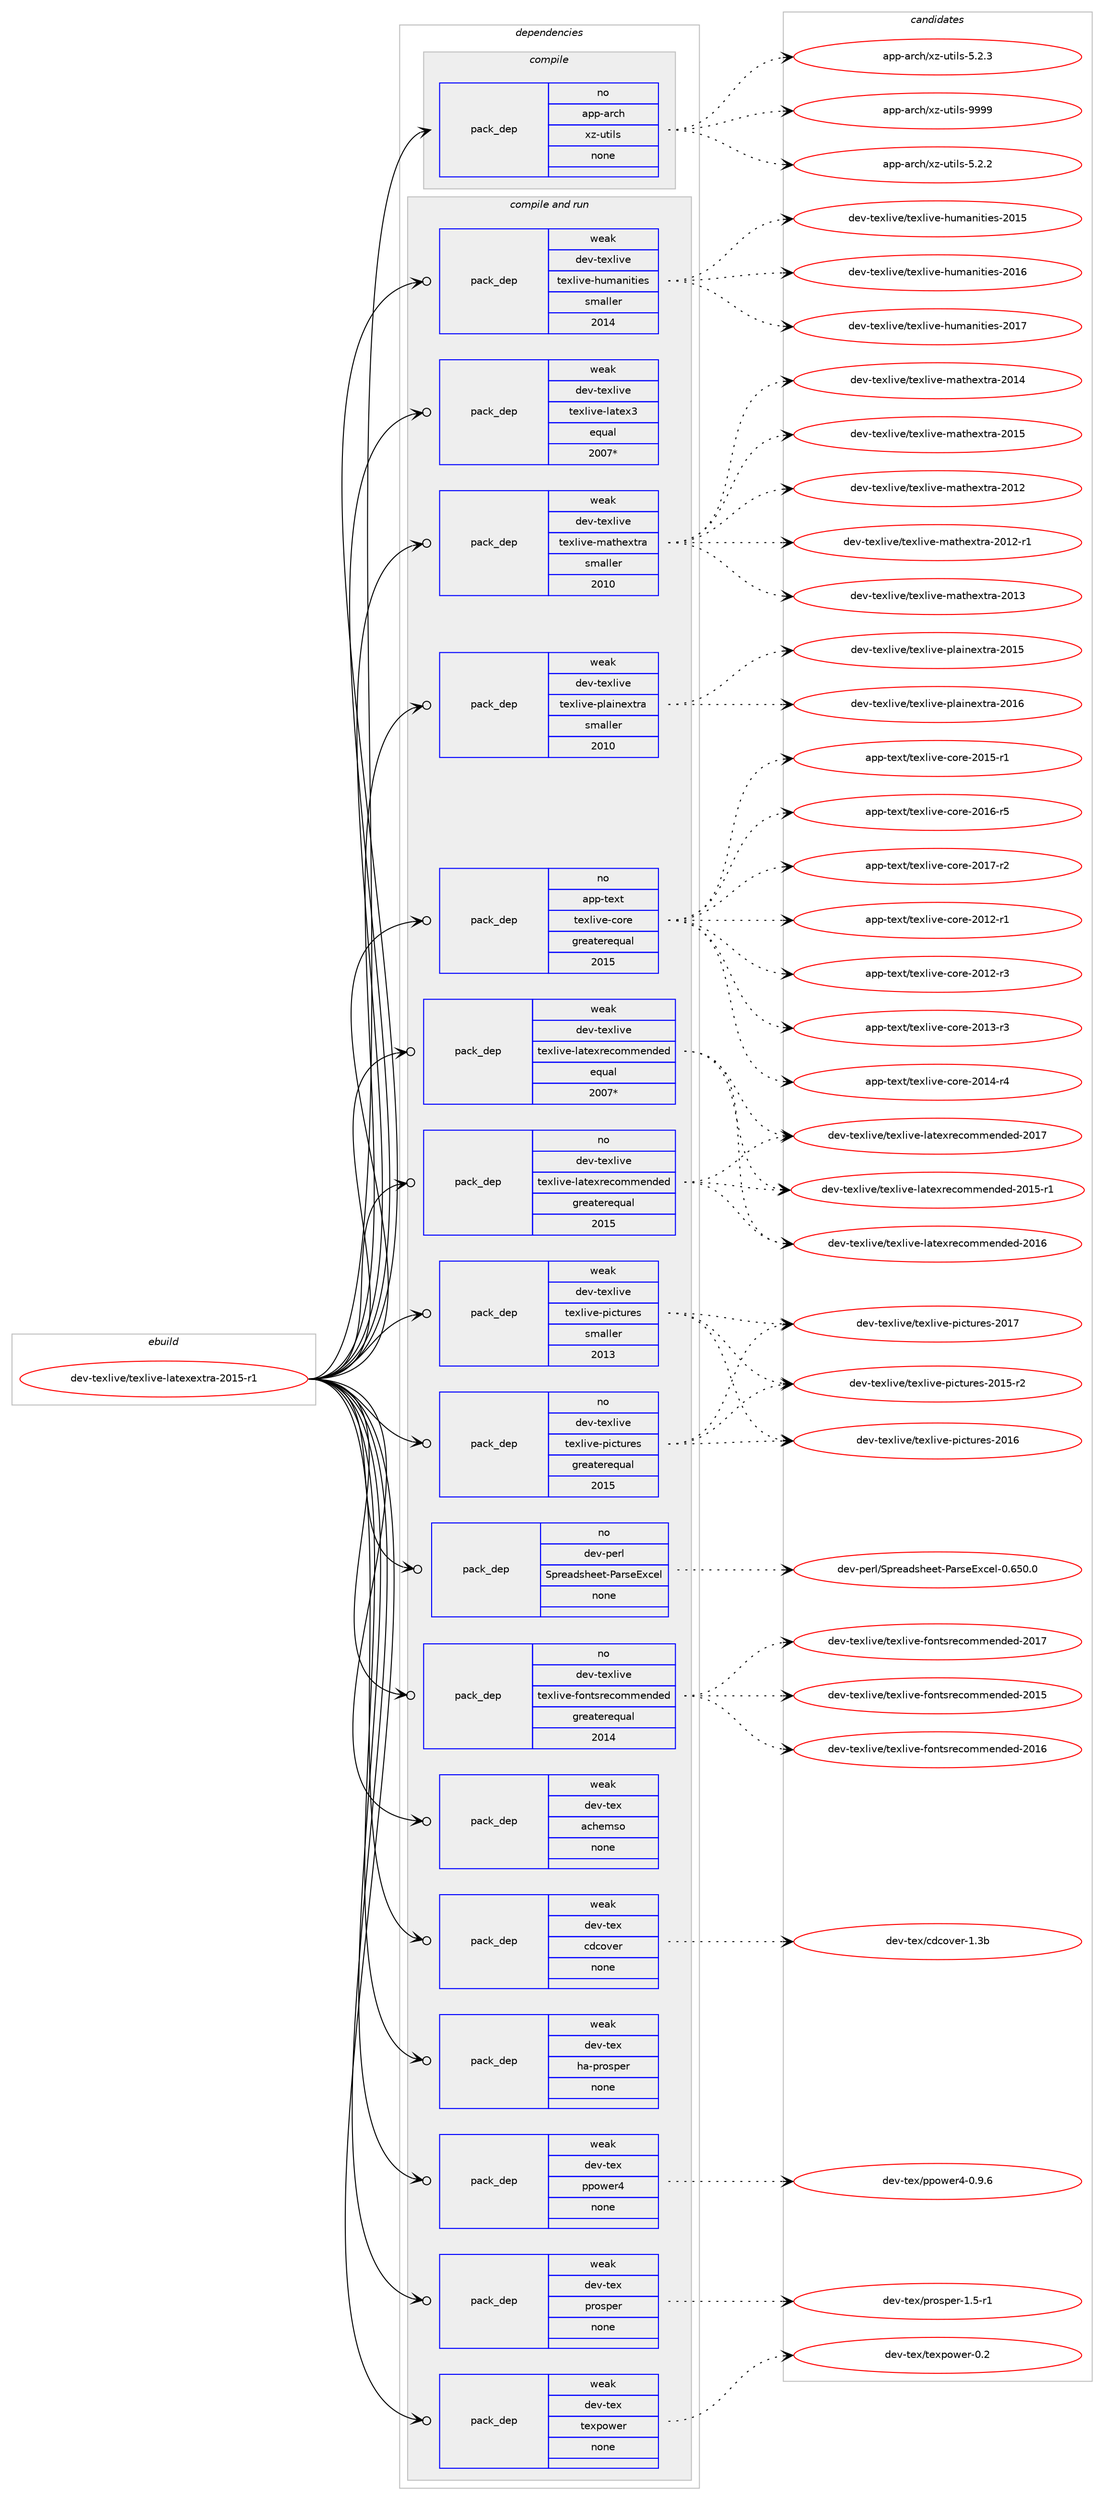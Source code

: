 digraph prolog {

# *************
# Graph options
# *************

newrank=true;
concentrate=true;
compound=true;
graph [rankdir=LR,fontname=Helvetica,fontsize=10,ranksep=1.5];#, ranksep=2.5, nodesep=0.2];
edge  [arrowhead=vee];
node  [fontname=Helvetica,fontsize=10];

# **********
# The ebuild
# **********

subgraph cluster_leftcol {
color=gray;
rank=same;
label=<<i>ebuild</i>>;
id [label="dev-texlive/texlive-latexextra-2015-r1", color=red, width=4, href="../dev-texlive/texlive-latexextra-2015-r1.svg"];
}

# ****************
# The dependencies
# ****************

subgraph cluster_midcol {
color=gray;
label=<<i>dependencies</i>>;
subgraph cluster_compile {
fillcolor="#eeeeee";
style=filled;
label=<<i>compile</i>>;
subgraph pack199550 {
dependency280904 [label=<<TABLE BORDER="0" CELLBORDER="1" CELLSPACING="0" CELLPADDING="4" WIDTH="220"><TR><TD ROWSPAN="6" CELLPADDING="30">pack_dep</TD></TR><TR><TD WIDTH="110">no</TD></TR><TR><TD>app-arch</TD></TR><TR><TD>xz-utils</TD></TR><TR><TD>none</TD></TR><TR><TD></TD></TR></TABLE>>, shape=none, color=blue];
}
id:e -> dependency280904:w [weight=20,style="solid",arrowhead="vee"];
}
subgraph cluster_compileandrun {
fillcolor="#eeeeee";
style=filled;
label=<<i>compile and run</i>>;
subgraph pack199551 {
dependency280905 [label=<<TABLE BORDER="0" CELLBORDER="1" CELLSPACING="0" CELLPADDING="4" WIDTH="220"><TR><TD ROWSPAN="6" CELLPADDING="30">pack_dep</TD></TR><TR><TD WIDTH="110">no</TD></TR><TR><TD>app-text</TD></TR><TR><TD>texlive-core</TD></TR><TR><TD>greaterequal</TD></TR><TR><TD>2015</TD></TR></TABLE>>, shape=none, color=blue];
}
id:e -> dependency280905:w [weight=20,style="solid",arrowhead="odotvee"];
subgraph pack199552 {
dependency280906 [label=<<TABLE BORDER="0" CELLBORDER="1" CELLSPACING="0" CELLPADDING="4" WIDTH="220"><TR><TD ROWSPAN="6" CELLPADDING="30">pack_dep</TD></TR><TR><TD WIDTH="110">no</TD></TR><TR><TD>dev-perl</TD></TR><TR><TD>Spreadsheet-ParseExcel</TD></TR><TR><TD>none</TD></TR><TR><TD></TD></TR></TABLE>>, shape=none, color=blue];
}
id:e -> dependency280906:w [weight=20,style="solid",arrowhead="odotvee"];
subgraph pack199553 {
dependency280907 [label=<<TABLE BORDER="0" CELLBORDER="1" CELLSPACING="0" CELLPADDING="4" WIDTH="220"><TR><TD ROWSPAN="6" CELLPADDING="30">pack_dep</TD></TR><TR><TD WIDTH="110">no</TD></TR><TR><TD>dev-texlive</TD></TR><TR><TD>texlive-fontsrecommended</TD></TR><TR><TD>greaterequal</TD></TR><TR><TD>2014</TD></TR></TABLE>>, shape=none, color=blue];
}
id:e -> dependency280907:w [weight=20,style="solid",arrowhead="odotvee"];
subgraph pack199554 {
dependency280908 [label=<<TABLE BORDER="0" CELLBORDER="1" CELLSPACING="0" CELLPADDING="4" WIDTH="220"><TR><TD ROWSPAN="6" CELLPADDING="30">pack_dep</TD></TR><TR><TD WIDTH="110">no</TD></TR><TR><TD>dev-texlive</TD></TR><TR><TD>texlive-latexrecommended</TD></TR><TR><TD>greaterequal</TD></TR><TR><TD>2015</TD></TR></TABLE>>, shape=none, color=blue];
}
id:e -> dependency280908:w [weight=20,style="solid",arrowhead="odotvee"];
subgraph pack199555 {
dependency280909 [label=<<TABLE BORDER="0" CELLBORDER="1" CELLSPACING="0" CELLPADDING="4" WIDTH="220"><TR><TD ROWSPAN="6" CELLPADDING="30">pack_dep</TD></TR><TR><TD WIDTH="110">no</TD></TR><TR><TD>dev-texlive</TD></TR><TR><TD>texlive-pictures</TD></TR><TR><TD>greaterequal</TD></TR><TR><TD>2015</TD></TR></TABLE>>, shape=none, color=blue];
}
id:e -> dependency280909:w [weight=20,style="solid",arrowhead="odotvee"];
subgraph pack199556 {
dependency280910 [label=<<TABLE BORDER="0" CELLBORDER="1" CELLSPACING="0" CELLPADDING="4" WIDTH="220"><TR><TD ROWSPAN="6" CELLPADDING="30">pack_dep</TD></TR><TR><TD WIDTH="110">weak</TD></TR><TR><TD>dev-tex</TD></TR><TR><TD>achemso</TD></TR><TR><TD>none</TD></TR><TR><TD></TD></TR></TABLE>>, shape=none, color=blue];
}
id:e -> dependency280910:w [weight=20,style="solid",arrowhead="odotvee"];
subgraph pack199557 {
dependency280911 [label=<<TABLE BORDER="0" CELLBORDER="1" CELLSPACING="0" CELLPADDING="4" WIDTH="220"><TR><TD ROWSPAN="6" CELLPADDING="30">pack_dep</TD></TR><TR><TD WIDTH="110">weak</TD></TR><TR><TD>dev-tex</TD></TR><TR><TD>cdcover</TD></TR><TR><TD>none</TD></TR><TR><TD></TD></TR></TABLE>>, shape=none, color=blue];
}
id:e -> dependency280911:w [weight=20,style="solid",arrowhead="odotvee"];
subgraph pack199558 {
dependency280912 [label=<<TABLE BORDER="0" CELLBORDER="1" CELLSPACING="0" CELLPADDING="4" WIDTH="220"><TR><TD ROWSPAN="6" CELLPADDING="30">pack_dep</TD></TR><TR><TD WIDTH="110">weak</TD></TR><TR><TD>dev-tex</TD></TR><TR><TD>ha-prosper</TD></TR><TR><TD>none</TD></TR><TR><TD></TD></TR></TABLE>>, shape=none, color=blue];
}
id:e -> dependency280912:w [weight=20,style="solid",arrowhead="odotvee"];
subgraph pack199559 {
dependency280913 [label=<<TABLE BORDER="0" CELLBORDER="1" CELLSPACING="0" CELLPADDING="4" WIDTH="220"><TR><TD ROWSPAN="6" CELLPADDING="30">pack_dep</TD></TR><TR><TD WIDTH="110">weak</TD></TR><TR><TD>dev-tex</TD></TR><TR><TD>ppower4</TD></TR><TR><TD>none</TD></TR><TR><TD></TD></TR></TABLE>>, shape=none, color=blue];
}
id:e -> dependency280913:w [weight=20,style="solid",arrowhead="odotvee"];
subgraph pack199560 {
dependency280914 [label=<<TABLE BORDER="0" CELLBORDER="1" CELLSPACING="0" CELLPADDING="4" WIDTH="220"><TR><TD ROWSPAN="6" CELLPADDING="30">pack_dep</TD></TR><TR><TD WIDTH="110">weak</TD></TR><TR><TD>dev-tex</TD></TR><TR><TD>prosper</TD></TR><TR><TD>none</TD></TR><TR><TD></TD></TR></TABLE>>, shape=none, color=blue];
}
id:e -> dependency280914:w [weight=20,style="solid",arrowhead="odotvee"];
subgraph pack199561 {
dependency280915 [label=<<TABLE BORDER="0" CELLBORDER="1" CELLSPACING="0" CELLPADDING="4" WIDTH="220"><TR><TD ROWSPAN="6" CELLPADDING="30">pack_dep</TD></TR><TR><TD WIDTH="110">weak</TD></TR><TR><TD>dev-tex</TD></TR><TR><TD>texpower</TD></TR><TR><TD>none</TD></TR><TR><TD></TD></TR></TABLE>>, shape=none, color=blue];
}
id:e -> dependency280915:w [weight=20,style="solid",arrowhead="odotvee"];
subgraph pack199562 {
dependency280916 [label=<<TABLE BORDER="0" CELLBORDER="1" CELLSPACING="0" CELLPADDING="4" WIDTH="220"><TR><TD ROWSPAN="6" CELLPADDING="30">pack_dep</TD></TR><TR><TD WIDTH="110">weak</TD></TR><TR><TD>dev-texlive</TD></TR><TR><TD>texlive-humanities</TD></TR><TR><TD>smaller</TD></TR><TR><TD>2014</TD></TR></TABLE>>, shape=none, color=blue];
}
id:e -> dependency280916:w [weight=20,style="solid",arrowhead="odotvee"];
subgraph pack199563 {
dependency280917 [label=<<TABLE BORDER="0" CELLBORDER="1" CELLSPACING="0" CELLPADDING="4" WIDTH="220"><TR><TD ROWSPAN="6" CELLPADDING="30">pack_dep</TD></TR><TR><TD WIDTH="110">weak</TD></TR><TR><TD>dev-texlive</TD></TR><TR><TD>texlive-latex3</TD></TR><TR><TD>equal</TD></TR><TR><TD>2007*</TD></TR></TABLE>>, shape=none, color=blue];
}
id:e -> dependency280917:w [weight=20,style="solid",arrowhead="odotvee"];
subgraph pack199564 {
dependency280918 [label=<<TABLE BORDER="0" CELLBORDER="1" CELLSPACING="0" CELLPADDING="4" WIDTH="220"><TR><TD ROWSPAN="6" CELLPADDING="30">pack_dep</TD></TR><TR><TD WIDTH="110">weak</TD></TR><TR><TD>dev-texlive</TD></TR><TR><TD>texlive-latexrecommended</TD></TR><TR><TD>equal</TD></TR><TR><TD>2007*</TD></TR></TABLE>>, shape=none, color=blue];
}
id:e -> dependency280918:w [weight=20,style="solid",arrowhead="odotvee"];
subgraph pack199565 {
dependency280919 [label=<<TABLE BORDER="0" CELLBORDER="1" CELLSPACING="0" CELLPADDING="4" WIDTH="220"><TR><TD ROWSPAN="6" CELLPADDING="30">pack_dep</TD></TR><TR><TD WIDTH="110">weak</TD></TR><TR><TD>dev-texlive</TD></TR><TR><TD>texlive-mathextra</TD></TR><TR><TD>smaller</TD></TR><TR><TD>2010</TD></TR></TABLE>>, shape=none, color=blue];
}
id:e -> dependency280919:w [weight=20,style="solid",arrowhead="odotvee"];
subgraph pack199566 {
dependency280920 [label=<<TABLE BORDER="0" CELLBORDER="1" CELLSPACING="0" CELLPADDING="4" WIDTH="220"><TR><TD ROWSPAN="6" CELLPADDING="30">pack_dep</TD></TR><TR><TD WIDTH="110">weak</TD></TR><TR><TD>dev-texlive</TD></TR><TR><TD>texlive-pictures</TD></TR><TR><TD>smaller</TD></TR><TR><TD>2013</TD></TR></TABLE>>, shape=none, color=blue];
}
id:e -> dependency280920:w [weight=20,style="solid",arrowhead="odotvee"];
subgraph pack199567 {
dependency280921 [label=<<TABLE BORDER="0" CELLBORDER="1" CELLSPACING="0" CELLPADDING="4" WIDTH="220"><TR><TD ROWSPAN="6" CELLPADDING="30">pack_dep</TD></TR><TR><TD WIDTH="110">weak</TD></TR><TR><TD>dev-texlive</TD></TR><TR><TD>texlive-plainextra</TD></TR><TR><TD>smaller</TD></TR><TR><TD>2010</TD></TR></TABLE>>, shape=none, color=blue];
}
id:e -> dependency280921:w [weight=20,style="solid",arrowhead="odotvee"];
}
subgraph cluster_run {
fillcolor="#eeeeee";
style=filled;
label=<<i>run</i>>;
}
}

# **************
# The candidates
# **************

subgraph cluster_choices {
rank=same;
color=gray;
label=<<i>candidates</i>>;

subgraph choice199550 {
color=black;
nodesep=1;
choice971121124597114991044712012245117116105108115455346504650 [label="app-arch/xz-utils-5.2.2", color=red, width=4,href="../app-arch/xz-utils-5.2.2.svg"];
choice971121124597114991044712012245117116105108115455346504651 [label="app-arch/xz-utils-5.2.3", color=red, width=4,href="../app-arch/xz-utils-5.2.3.svg"];
choice9711211245971149910447120122451171161051081154557575757 [label="app-arch/xz-utils-9999", color=red, width=4,href="../app-arch/xz-utils-9999.svg"];
dependency280904:e -> choice971121124597114991044712012245117116105108115455346504650:w [style=dotted,weight="100"];
dependency280904:e -> choice971121124597114991044712012245117116105108115455346504651:w [style=dotted,weight="100"];
dependency280904:e -> choice9711211245971149910447120122451171161051081154557575757:w [style=dotted,weight="100"];
}
subgraph choice199551 {
color=black;
nodesep=1;
choice971121124511610112011647116101120108105118101459911111410145504849504511449 [label="app-text/texlive-core-2012-r1", color=red, width=4,href="../app-text/texlive-core-2012-r1.svg"];
choice971121124511610112011647116101120108105118101459911111410145504849504511451 [label="app-text/texlive-core-2012-r3", color=red, width=4,href="../app-text/texlive-core-2012-r3.svg"];
choice971121124511610112011647116101120108105118101459911111410145504849514511451 [label="app-text/texlive-core-2013-r3", color=red, width=4,href="../app-text/texlive-core-2013-r3.svg"];
choice971121124511610112011647116101120108105118101459911111410145504849524511452 [label="app-text/texlive-core-2014-r4", color=red, width=4,href="../app-text/texlive-core-2014-r4.svg"];
choice971121124511610112011647116101120108105118101459911111410145504849534511449 [label="app-text/texlive-core-2015-r1", color=red, width=4,href="../app-text/texlive-core-2015-r1.svg"];
choice971121124511610112011647116101120108105118101459911111410145504849544511453 [label="app-text/texlive-core-2016-r5", color=red, width=4,href="../app-text/texlive-core-2016-r5.svg"];
choice971121124511610112011647116101120108105118101459911111410145504849554511450 [label="app-text/texlive-core-2017-r2", color=red, width=4,href="../app-text/texlive-core-2017-r2.svg"];
dependency280905:e -> choice971121124511610112011647116101120108105118101459911111410145504849504511449:w [style=dotted,weight="100"];
dependency280905:e -> choice971121124511610112011647116101120108105118101459911111410145504849504511451:w [style=dotted,weight="100"];
dependency280905:e -> choice971121124511610112011647116101120108105118101459911111410145504849514511451:w [style=dotted,weight="100"];
dependency280905:e -> choice971121124511610112011647116101120108105118101459911111410145504849524511452:w [style=dotted,weight="100"];
dependency280905:e -> choice971121124511610112011647116101120108105118101459911111410145504849534511449:w [style=dotted,weight="100"];
dependency280905:e -> choice971121124511610112011647116101120108105118101459911111410145504849544511453:w [style=dotted,weight="100"];
dependency280905:e -> choice971121124511610112011647116101120108105118101459911111410145504849554511450:w [style=dotted,weight="100"];
}
subgraph choice199552 {
color=black;
nodesep=1;
choice1001011184511210111410847831121141019710011510410110111645809711411510169120991011084548465453484648 [label="dev-perl/Spreadsheet-ParseExcel-0.650.0", color=red, width=4,href="../dev-perl/Spreadsheet-ParseExcel-0.650.0.svg"];
dependency280906:e -> choice1001011184511210111410847831121141019710011510410110111645809711411510169120991011084548465453484648:w [style=dotted,weight="100"];
}
subgraph choice199553 {
color=black;
nodesep=1;
choice100101118451161011201081051181014711610112010810511810145102111110116115114101991111091091011101001011004550484953 [label="dev-texlive/texlive-fontsrecommended-2015", color=red, width=4,href="../dev-texlive/texlive-fontsrecommended-2015.svg"];
choice100101118451161011201081051181014711610112010810511810145102111110116115114101991111091091011101001011004550484954 [label="dev-texlive/texlive-fontsrecommended-2016", color=red, width=4,href="../dev-texlive/texlive-fontsrecommended-2016.svg"];
choice100101118451161011201081051181014711610112010810511810145102111110116115114101991111091091011101001011004550484955 [label="dev-texlive/texlive-fontsrecommended-2017", color=red, width=4,href="../dev-texlive/texlive-fontsrecommended-2017.svg"];
dependency280907:e -> choice100101118451161011201081051181014711610112010810511810145102111110116115114101991111091091011101001011004550484953:w [style=dotted,weight="100"];
dependency280907:e -> choice100101118451161011201081051181014711610112010810511810145102111110116115114101991111091091011101001011004550484954:w [style=dotted,weight="100"];
dependency280907:e -> choice100101118451161011201081051181014711610112010810511810145102111110116115114101991111091091011101001011004550484955:w [style=dotted,weight="100"];
}
subgraph choice199554 {
color=black;
nodesep=1;
choice100101118451161011201081051181014711610112010810511810145108971161011201141019911110910910111010010110045504849534511449 [label="dev-texlive/texlive-latexrecommended-2015-r1", color=red, width=4,href="../dev-texlive/texlive-latexrecommended-2015-r1.svg"];
choice10010111845116101120108105118101471161011201081051181014510897116101120114101991111091091011101001011004550484954 [label="dev-texlive/texlive-latexrecommended-2016", color=red, width=4,href="../dev-texlive/texlive-latexrecommended-2016.svg"];
choice10010111845116101120108105118101471161011201081051181014510897116101120114101991111091091011101001011004550484955 [label="dev-texlive/texlive-latexrecommended-2017", color=red, width=4,href="../dev-texlive/texlive-latexrecommended-2017.svg"];
dependency280908:e -> choice100101118451161011201081051181014711610112010810511810145108971161011201141019911110910910111010010110045504849534511449:w [style=dotted,weight="100"];
dependency280908:e -> choice10010111845116101120108105118101471161011201081051181014510897116101120114101991111091091011101001011004550484954:w [style=dotted,weight="100"];
dependency280908:e -> choice10010111845116101120108105118101471161011201081051181014510897116101120114101991111091091011101001011004550484955:w [style=dotted,weight="100"];
}
subgraph choice199555 {
color=black;
nodesep=1;
choice1001011184511610112010810511810147116101120108105118101451121059911611711410111545504849534511450 [label="dev-texlive/texlive-pictures-2015-r2", color=red, width=4,href="../dev-texlive/texlive-pictures-2015-r2.svg"];
choice100101118451161011201081051181014711610112010810511810145112105991161171141011154550484954 [label="dev-texlive/texlive-pictures-2016", color=red, width=4,href="../dev-texlive/texlive-pictures-2016.svg"];
choice100101118451161011201081051181014711610112010810511810145112105991161171141011154550484955 [label="dev-texlive/texlive-pictures-2017", color=red, width=4,href="../dev-texlive/texlive-pictures-2017.svg"];
dependency280909:e -> choice1001011184511610112010810511810147116101120108105118101451121059911611711410111545504849534511450:w [style=dotted,weight="100"];
dependency280909:e -> choice100101118451161011201081051181014711610112010810511810145112105991161171141011154550484954:w [style=dotted,weight="100"];
dependency280909:e -> choice100101118451161011201081051181014711610112010810511810145112105991161171141011154550484955:w [style=dotted,weight="100"];
}
subgraph choice199556 {
color=black;
nodesep=1;
}
subgraph choice199557 {
color=black;
nodesep=1;
choice100101118451161011204799100991111181011144549465198 [label="dev-tex/cdcover-1.3b", color=red, width=4,href="../dev-tex/cdcover-1.3b.svg"];
dependency280911:e -> choice100101118451161011204799100991111181011144549465198:w [style=dotted,weight="100"];
}
subgraph choice199558 {
color=black;
nodesep=1;
}
subgraph choice199559 {
color=black;
nodesep=1;
choice100101118451161011204711211211111910111452454846574654 [label="dev-tex/ppower4-0.9.6", color=red, width=4,href="../dev-tex/ppower4-0.9.6.svg"];
dependency280913:e -> choice100101118451161011204711211211111910111452454846574654:w [style=dotted,weight="100"];
}
subgraph choice199560 {
color=black;
nodesep=1;
choice1001011184511610112047112114111115112101114454946534511449 [label="dev-tex/prosper-1.5-r1", color=red, width=4,href="../dev-tex/prosper-1.5-r1.svg"];
dependency280914:e -> choice1001011184511610112047112114111115112101114454946534511449:w [style=dotted,weight="100"];
}
subgraph choice199561 {
color=black;
nodesep=1;
choice100101118451161011204711610112011211111910111445484650 [label="dev-tex/texpower-0.2", color=red, width=4,href="../dev-tex/texpower-0.2.svg"];
dependency280915:e -> choice100101118451161011204711610112011211111910111445484650:w [style=dotted,weight="100"];
}
subgraph choice199562 {
color=black;
nodesep=1;
choice100101118451161011201081051181014711610112010810511810145104117109971101051161051011154550484953 [label="dev-texlive/texlive-humanities-2015", color=red, width=4,href="../dev-texlive/texlive-humanities-2015.svg"];
choice100101118451161011201081051181014711610112010810511810145104117109971101051161051011154550484954 [label="dev-texlive/texlive-humanities-2016", color=red, width=4,href="../dev-texlive/texlive-humanities-2016.svg"];
choice100101118451161011201081051181014711610112010810511810145104117109971101051161051011154550484955 [label="dev-texlive/texlive-humanities-2017", color=red, width=4,href="../dev-texlive/texlive-humanities-2017.svg"];
dependency280916:e -> choice100101118451161011201081051181014711610112010810511810145104117109971101051161051011154550484953:w [style=dotted,weight="100"];
dependency280916:e -> choice100101118451161011201081051181014711610112010810511810145104117109971101051161051011154550484954:w [style=dotted,weight="100"];
dependency280916:e -> choice100101118451161011201081051181014711610112010810511810145104117109971101051161051011154550484955:w [style=dotted,weight="100"];
}
subgraph choice199563 {
color=black;
nodesep=1;
}
subgraph choice199564 {
color=black;
nodesep=1;
choice100101118451161011201081051181014711610112010810511810145108971161011201141019911110910910111010010110045504849534511449 [label="dev-texlive/texlive-latexrecommended-2015-r1", color=red, width=4,href="../dev-texlive/texlive-latexrecommended-2015-r1.svg"];
choice10010111845116101120108105118101471161011201081051181014510897116101120114101991111091091011101001011004550484954 [label="dev-texlive/texlive-latexrecommended-2016", color=red, width=4,href="../dev-texlive/texlive-latexrecommended-2016.svg"];
choice10010111845116101120108105118101471161011201081051181014510897116101120114101991111091091011101001011004550484955 [label="dev-texlive/texlive-latexrecommended-2017", color=red, width=4,href="../dev-texlive/texlive-latexrecommended-2017.svg"];
dependency280918:e -> choice100101118451161011201081051181014711610112010810511810145108971161011201141019911110910910111010010110045504849534511449:w [style=dotted,weight="100"];
dependency280918:e -> choice10010111845116101120108105118101471161011201081051181014510897116101120114101991111091091011101001011004550484954:w [style=dotted,weight="100"];
dependency280918:e -> choice10010111845116101120108105118101471161011201081051181014510897116101120114101991111091091011101001011004550484955:w [style=dotted,weight="100"];
}
subgraph choice199565 {
color=black;
nodesep=1;
choice10010111845116101120108105118101471161011201081051181014510997116104101120116114974550484950 [label="dev-texlive/texlive-mathextra-2012", color=red, width=4,href="../dev-texlive/texlive-mathextra-2012.svg"];
choice100101118451161011201081051181014711610112010810511810145109971161041011201161149745504849504511449 [label="dev-texlive/texlive-mathextra-2012-r1", color=red, width=4,href="../dev-texlive/texlive-mathextra-2012-r1.svg"];
choice10010111845116101120108105118101471161011201081051181014510997116104101120116114974550484951 [label="dev-texlive/texlive-mathextra-2013", color=red, width=4,href="../dev-texlive/texlive-mathextra-2013.svg"];
choice10010111845116101120108105118101471161011201081051181014510997116104101120116114974550484952 [label="dev-texlive/texlive-mathextra-2014", color=red, width=4,href="../dev-texlive/texlive-mathextra-2014.svg"];
choice10010111845116101120108105118101471161011201081051181014510997116104101120116114974550484953 [label="dev-texlive/texlive-mathextra-2015", color=red, width=4,href="../dev-texlive/texlive-mathextra-2015.svg"];
dependency280919:e -> choice10010111845116101120108105118101471161011201081051181014510997116104101120116114974550484950:w [style=dotted,weight="100"];
dependency280919:e -> choice100101118451161011201081051181014711610112010810511810145109971161041011201161149745504849504511449:w [style=dotted,weight="100"];
dependency280919:e -> choice10010111845116101120108105118101471161011201081051181014510997116104101120116114974550484951:w [style=dotted,weight="100"];
dependency280919:e -> choice10010111845116101120108105118101471161011201081051181014510997116104101120116114974550484952:w [style=dotted,weight="100"];
dependency280919:e -> choice10010111845116101120108105118101471161011201081051181014510997116104101120116114974550484953:w [style=dotted,weight="100"];
}
subgraph choice199566 {
color=black;
nodesep=1;
choice1001011184511610112010810511810147116101120108105118101451121059911611711410111545504849534511450 [label="dev-texlive/texlive-pictures-2015-r2", color=red, width=4,href="../dev-texlive/texlive-pictures-2015-r2.svg"];
choice100101118451161011201081051181014711610112010810511810145112105991161171141011154550484954 [label="dev-texlive/texlive-pictures-2016", color=red, width=4,href="../dev-texlive/texlive-pictures-2016.svg"];
choice100101118451161011201081051181014711610112010810511810145112105991161171141011154550484955 [label="dev-texlive/texlive-pictures-2017", color=red, width=4,href="../dev-texlive/texlive-pictures-2017.svg"];
dependency280920:e -> choice1001011184511610112010810511810147116101120108105118101451121059911611711410111545504849534511450:w [style=dotted,weight="100"];
dependency280920:e -> choice100101118451161011201081051181014711610112010810511810145112105991161171141011154550484954:w [style=dotted,weight="100"];
dependency280920:e -> choice100101118451161011201081051181014711610112010810511810145112105991161171141011154550484955:w [style=dotted,weight="100"];
}
subgraph choice199567 {
color=black;
nodesep=1;
choice10010111845116101120108105118101471161011201081051181014511210897105110101120116114974550484953 [label="dev-texlive/texlive-plainextra-2015", color=red, width=4,href="../dev-texlive/texlive-plainextra-2015.svg"];
choice10010111845116101120108105118101471161011201081051181014511210897105110101120116114974550484954 [label="dev-texlive/texlive-plainextra-2016", color=red, width=4,href="../dev-texlive/texlive-plainextra-2016.svg"];
dependency280921:e -> choice10010111845116101120108105118101471161011201081051181014511210897105110101120116114974550484953:w [style=dotted,weight="100"];
dependency280921:e -> choice10010111845116101120108105118101471161011201081051181014511210897105110101120116114974550484954:w [style=dotted,weight="100"];
}
}

}
